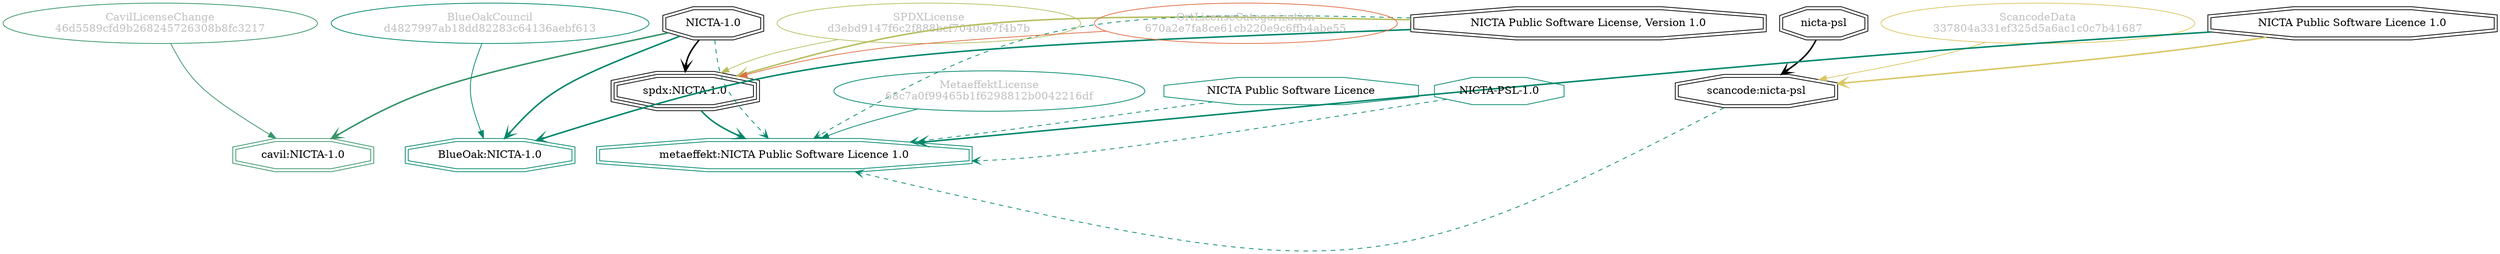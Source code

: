 strict digraph {
    node [shape=box];
    graph [splines=curved];
    3047 [label="SPDXLicense\nd3ebd9147f6c2f888bcf7040ae7f4b7b"
         ,fontcolor=gray
         ,color="#b8bf62"
         ,fillcolor="beige;1"
         ,shape=ellipse];
    3048 [label="spdx:NICTA-1.0"
         ,shape=tripleoctagon];
    3049 [label="NICTA-1.0"
         ,shape=doubleoctagon];
    3050 [label="NICTA Public Software License, Version 1.0"
         ,shape=doubleoctagon];
    8914 [label="BlueOakCouncil\nd4827997ab18dd82283c64136aebf613"
         ,fontcolor=gray
         ,color="#00876c"
         ,fillcolor="beige;1"
         ,shape=ellipse];
    8915 [label="BlueOak:NICTA-1.0"
         ,color="#00876c"
         ,shape=doubleoctagon];
    20606 [label="ScancodeData\n337804a331ef325d5a6ac1c0c7b41687"
          ,fontcolor=gray
          ,color="#dac767"
          ,fillcolor="beige;1"
          ,shape=ellipse];
    20607 [label="scancode:nicta-psl"
          ,shape=doubleoctagon];
    20608 [label="nicta-psl"
          ,shape=doubleoctagon];
    20609 [label="NICTA Public Software Licence 1.0"
          ,shape=doubleoctagon];
    35093 [label="OrtLicenseCategorization\n670a2e7fa8ce61cb220e9c6ffb4abe55"
          ,fontcolor=gray
          ,color="#e06f45"
          ,fillcolor="beige;1"
          ,shape=ellipse];
    37248 [label="CavilLicenseChange\n46d5589cfd9b268245726308b8fc3217"
          ,fontcolor=gray
          ,color="#379469"
          ,fillcolor="beige;1"
          ,shape=ellipse];
    37249 [label="cavil:NICTA-1.0"
          ,color="#379469"
          ,shape=doubleoctagon];
    45903 [label="MetaeffektLicense\n68c7a0f99465b1f6298812b0042216df"
          ,fontcolor=gray
          ,color="#00876c"
          ,fillcolor="beige;1"
          ,shape=ellipse];
    45904 [label="metaeffekt:NICTA Public Software Licence 1.0"
          ,color="#00876c"
          ,shape=doubleoctagon];
    45905 [label="NICTA Public Software Licence"
          ,color="#00876c"
          ,shape=octagon];
    45906 [label="NICTA-PSL-1.0"
          ,color="#00876c"
          ,shape=octagon];
    3047 -> 3048 [weight=0.5
                 ,color="#b8bf62"];
    3048 -> 45904 [style=bold
                  ,arrowhead=vee
                  ,weight=0.7
                  ,color="#00876c"];
    3049 -> 3048 [style=bold
                 ,arrowhead=vee
                 ,weight=0.7];
    3049 -> 8915 [style=bold
                 ,arrowhead=vee
                 ,weight=0.7
                 ,color="#00876c"];
    3049 -> 37249 [style=bold
                  ,arrowhead=vee
                  ,weight=0.7
                  ,color="#379469"];
    3049 -> 37249 [style=bold
                  ,arrowhead=vee
                  ,weight=0.7
                  ,color="#379469"];
    3049 -> 45904 [style=dashed
                  ,arrowhead=vee
                  ,weight=0.5
                  ,color="#00876c"];
    3050 -> 3048 [style=bold
                 ,arrowhead=vee
                 ,weight=0.7
                 ,color="#b8bf62"];
    3050 -> 8915 [style=bold
                 ,arrowhead=vee
                 ,weight=0.7
                 ,color="#00876c"];
    3050 -> 45904 [style=dashed
                  ,arrowhead=vee
                  ,weight=0.5
                  ,color="#00876c"];
    8914 -> 8915 [weight=0.5
                 ,color="#00876c"];
    20606 -> 20607 [weight=0.5
                   ,color="#dac767"];
    20607 -> 45904 [style=dashed
                   ,arrowhead=vee
                   ,weight=0.5
                   ,color="#00876c"];
    20608 -> 20607 [style=bold
                   ,arrowhead=vee
                   ,weight=0.7];
    20609 -> 20607 [style=bold
                   ,arrowhead=vee
                   ,weight=0.7
                   ,color="#dac767"];
    20609 -> 45904 [style=bold
                   ,arrowhead=vee
                   ,weight=0.7
                   ,color="#00876c"];
    20609 -> 45904 [style=bold
                   ,arrowhead=vee
                   ,weight=0.7
                   ,color="#00876c"];
    35093 -> 3048 [weight=0.5
                  ,color="#e06f45"];
    37248 -> 37249 [weight=0.5
                   ,color="#379469"];
    45903 -> 45904 [weight=0.5
                   ,color="#00876c"];
    45905 -> 45904 [style=dashed
                   ,arrowhead=vee
                   ,weight=0.5
                   ,color="#00876c"];
    45906 -> 45904 [style=dashed
                   ,arrowhead=vee
                   ,weight=0.5
                   ,color="#00876c"];
}
